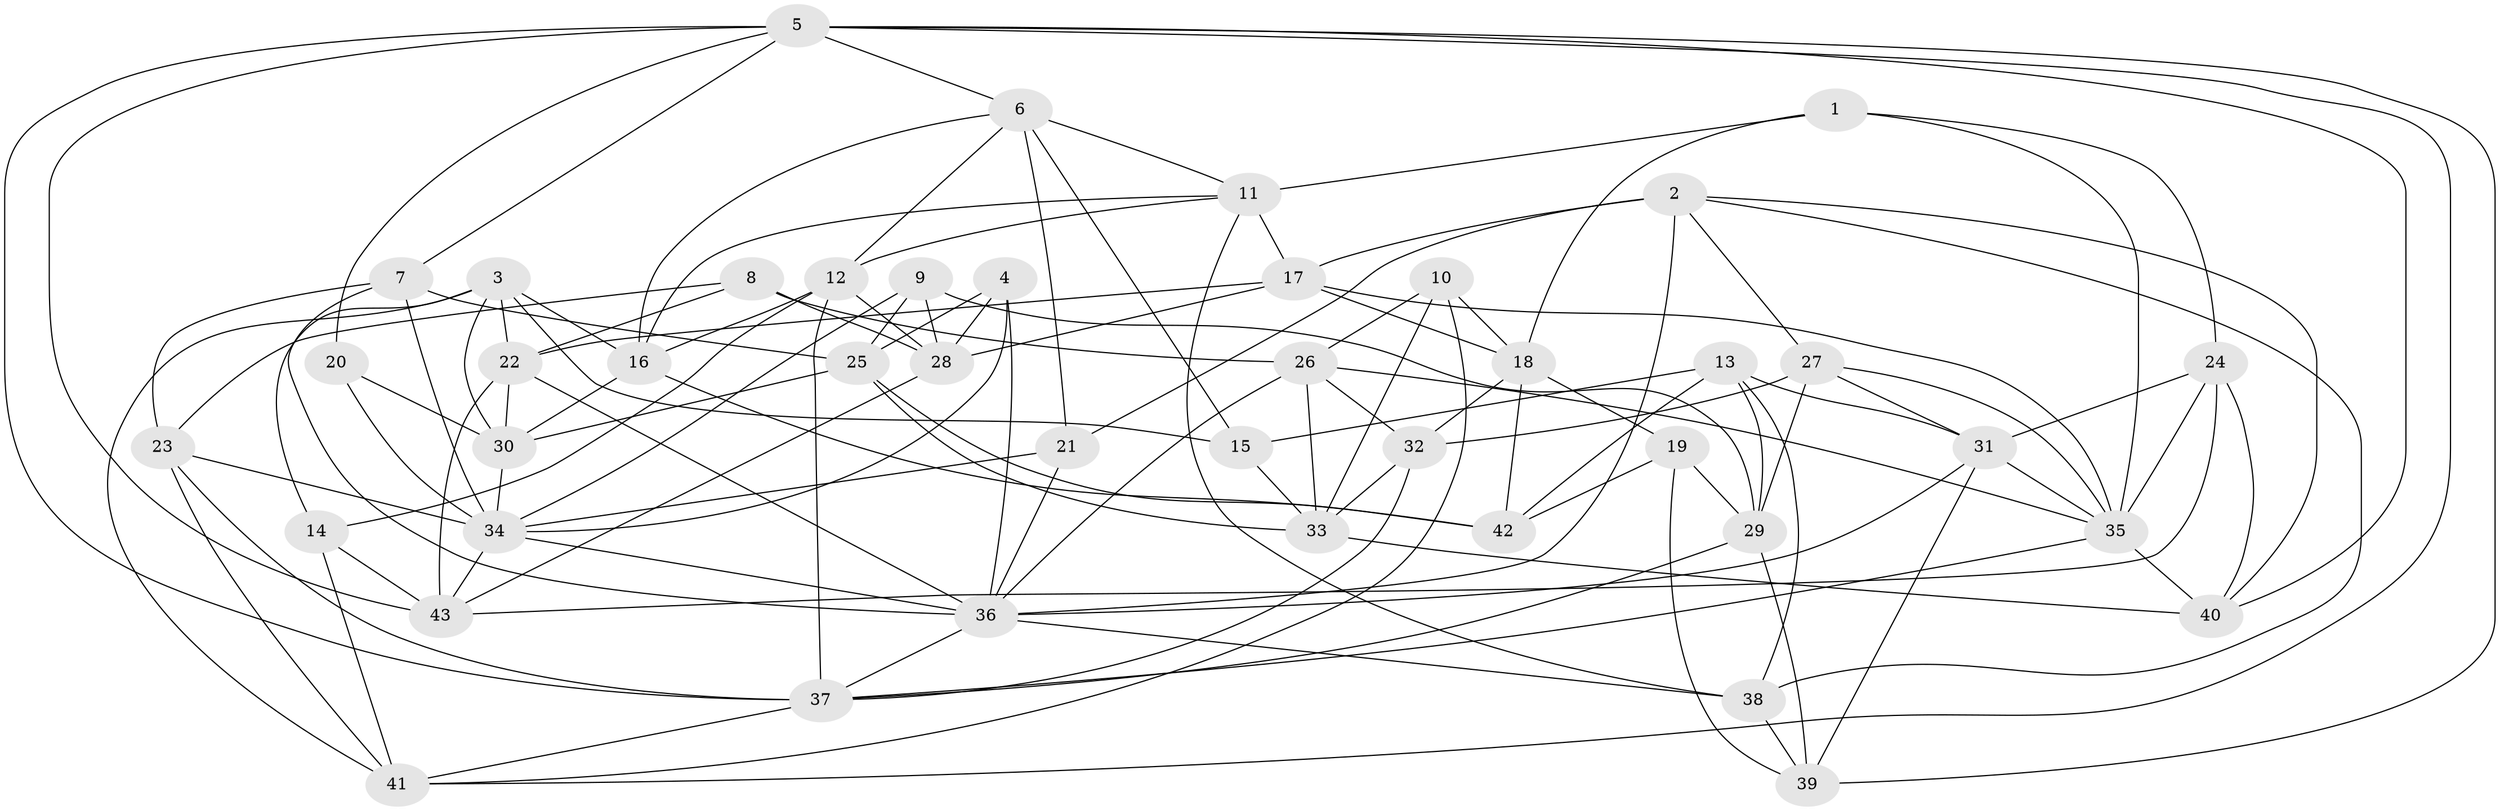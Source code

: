 // original degree distribution, {4: 1.0}
// Generated by graph-tools (version 1.1) at 2025/26/03/09/25 03:26:57]
// undirected, 43 vertices, 120 edges
graph export_dot {
graph [start="1"]
  node [color=gray90,style=filled];
  1;
  2;
  3;
  4;
  5;
  6;
  7;
  8;
  9;
  10;
  11;
  12;
  13;
  14;
  15;
  16;
  17;
  18;
  19;
  20;
  21;
  22;
  23;
  24;
  25;
  26;
  27;
  28;
  29;
  30;
  31;
  32;
  33;
  34;
  35;
  36;
  37;
  38;
  39;
  40;
  41;
  42;
  43;
  1 -- 11 [weight=1.0];
  1 -- 18 [weight=1.0];
  1 -- 24 [weight=1.0];
  1 -- 35 [weight=1.0];
  2 -- 17 [weight=1.0];
  2 -- 21 [weight=1.0];
  2 -- 27 [weight=1.0];
  2 -- 36 [weight=1.0];
  2 -- 38 [weight=1.0];
  2 -- 40 [weight=1.0];
  3 -- 14 [weight=1.0];
  3 -- 15 [weight=1.0];
  3 -- 16 [weight=1.0];
  3 -- 22 [weight=1.0];
  3 -- 30 [weight=1.0];
  3 -- 41 [weight=1.0];
  4 -- 25 [weight=1.0];
  4 -- 28 [weight=1.0];
  4 -- 34 [weight=1.0];
  4 -- 36 [weight=1.0];
  5 -- 6 [weight=1.0];
  5 -- 7 [weight=1.0];
  5 -- 20 [weight=1.0];
  5 -- 37 [weight=1.0];
  5 -- 39 [weight=1.0];
  5 -- 40 [weight=1.0];
  5 -- 41 [weight=1.0];
  5 -- 43 [weight=1.0];
  6 -- 11 [weight=1.0];
  6 -- 12 [weight=1.0];
  6 -- 15 [weight=1.0];
  6 -- 16 [weight=1.0];
  6 -- 21 [weight=1.0];
  7 -- 23 [weight=2.0];
  7 -- 25 [weight=1.0];
  7 -- 34 [weight=1.0];
  7 -- 36 [weight=1.0];
  8 -- 22 [weight=1.0];
  8 -- 23 [weight=1.0];
  8 -- 26 [weight=1.0];
  8 -- 28 [weight=1.0];
  9 -- 25 [weight=1.0];
  9 -- 28 [weight=1.0];
  9 -- 29 [weight=1.0];
  9 -- 34 [weight=1.0];
  10 -- 18 [weight=1.0];
  10 -- 26 [weight=1.0];
  10 -- 33 [weight=1.0];
  10 -- 41 [weight=1.0];
  11 -- 12 [weight=1.0];
  11 -- 16 [weight=1.0];
  11 -- 17 [weight=1.0];
  11 -- 38 [weight=1.0];
  12 -- 14 [weight=1.0];
  12 -- 16 [weight=1.0];
  12 -- 28 [weight=1.0];
  12 -- 37 [weight=1.0];
  13 -- 15 [weight=1.0];
  13 -- 29 [weight=1.0];
  13 -- 31 [weight=1.0];
  13 -- 38 [weight=1.0];
  13 -- 42 [weight=2.0];
  14 -- 41 [weight=1.0];
  14 -- 43 [weight=1.0];
  15 -- 33 [weight=1.0];
  16 -- 30 [weight=1.0];
  16 -- 42 [weight=1.0];
  17 -- 18 [weight=1.0];
  17 -- 22 [weight=1.0];
  17 -- 28 [weight=1.0];
  17 -- 35 [weight=1.0];
  18 -- 19 [weight=1.0];
  18 -- 32 [weight=1.0];
  18 -- 42 [weight=1.0];
  19 -- 29 [weight=1.0];
  19 -- 39 [weight=1.0];
  19 -- 42 [weight=1.0];
  20 -- 30 [weight=1.0];
  20 -- 34 [weight=2.0];
  21 -- 34 [weight=1.0];
  21 -- 36 [weight=1.0];
  22 -- 30 [weight=1.0];
  22 -- 36 [weight=1.0];
  22 -- 43 [weight=1.0];
  23 -- 34 [weight=1.0];
  23 -- 37 [weight=1.0];
  23 -- 41 [weight=1.0];
  24 -- 31 [weight=1.0];
  24 -- 35 [weight=2.0];
  24 -- 40 [weight=1.0];
  24 -- 43 [weight=1.0];
  25 -- 30 [weight=1.0];
  25 -- 33 [weight=1.0];
  25 -- 42 [weight=1.0];
  26 -- 32 [weight=1.0];
  26 -- 33 [weight=1.0];
  26 -- 35 [weight=1.0];
  26 -- 36 [weight=1.0];
  27 -- 29 [weight=1.0];
  27 -- 31 [weight=1.0];
  27 -- 32 [weight=2.0];
  27 -- 35 [weight=1.0];
  28 -- 43 [weight=1.0];
  29 -- 37 [weight=1.0];
  29 -- 39 [weight=1.0];
  30 -- 34 [weight=1.0];
  31 -- 35 [weight=1.0];
  31 -- 36 [weight=1.0];
  31 -- 39 [weight=1.0];
  32 -- 33 [weight=1.0];
  32 -- 37 [weight=1.0];
  33 -- 40 [weight=1.0];
  34 -- 36 [weight=1.0];
  34 -- 43 [weight=1.0];
  35 -- 37 [weight=1.0];
  35 -- 40 [weight=2.0];
  36 -- 37 [weight=1.0];
  36 -- 38 [weight=1.0];
  37 -- 41 [weight=1.0];
  38 -- 39 [weight=2.0];
}
